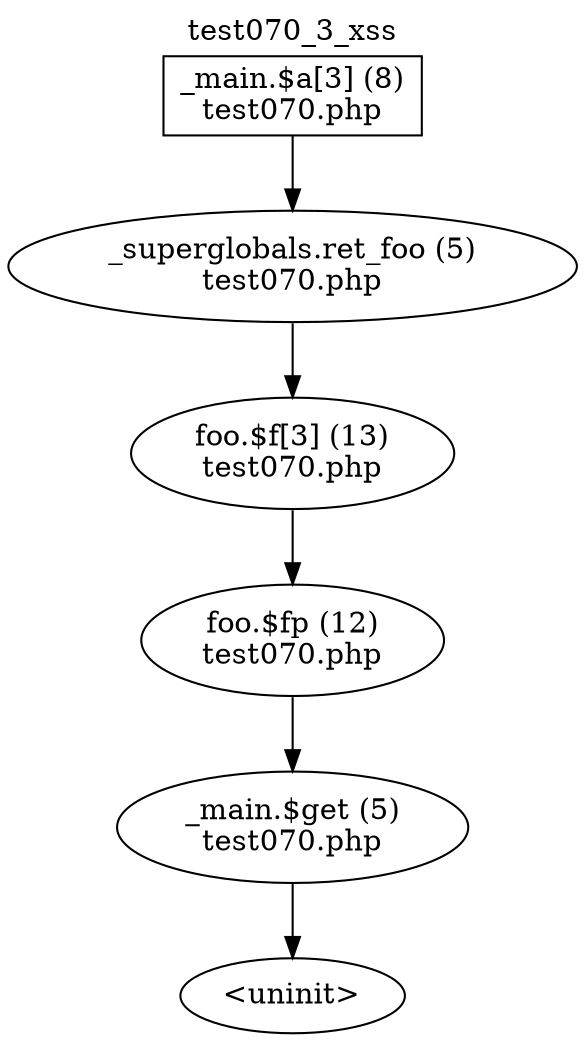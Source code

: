 digraph cfg {
  label="test070_3_xss";
  labelloc=t;
  n1 [shape=box, label="_main.$a[3] (8)\ntest070.php"];
  n2 [shape=ellipse, label="_superglobals.ret_foo (5)\ntest070.php"];
  n3 [shape=ellipse, label="foo.$f[3] (13)\ntest070.php"];
  n4 [shape=ellipse, label="foo.$fp (12)\ntest070.php"];
  n5 [shape=ellipse, label="_main.$get (5)\ntest070.php"];
  n6 [shape=ellipse, label="<uninit>"];
  n1 -> n2;
  n2 -> n3;
  n3 -> n4;
  n4 -> n5;
  n5 -> n6;
}
